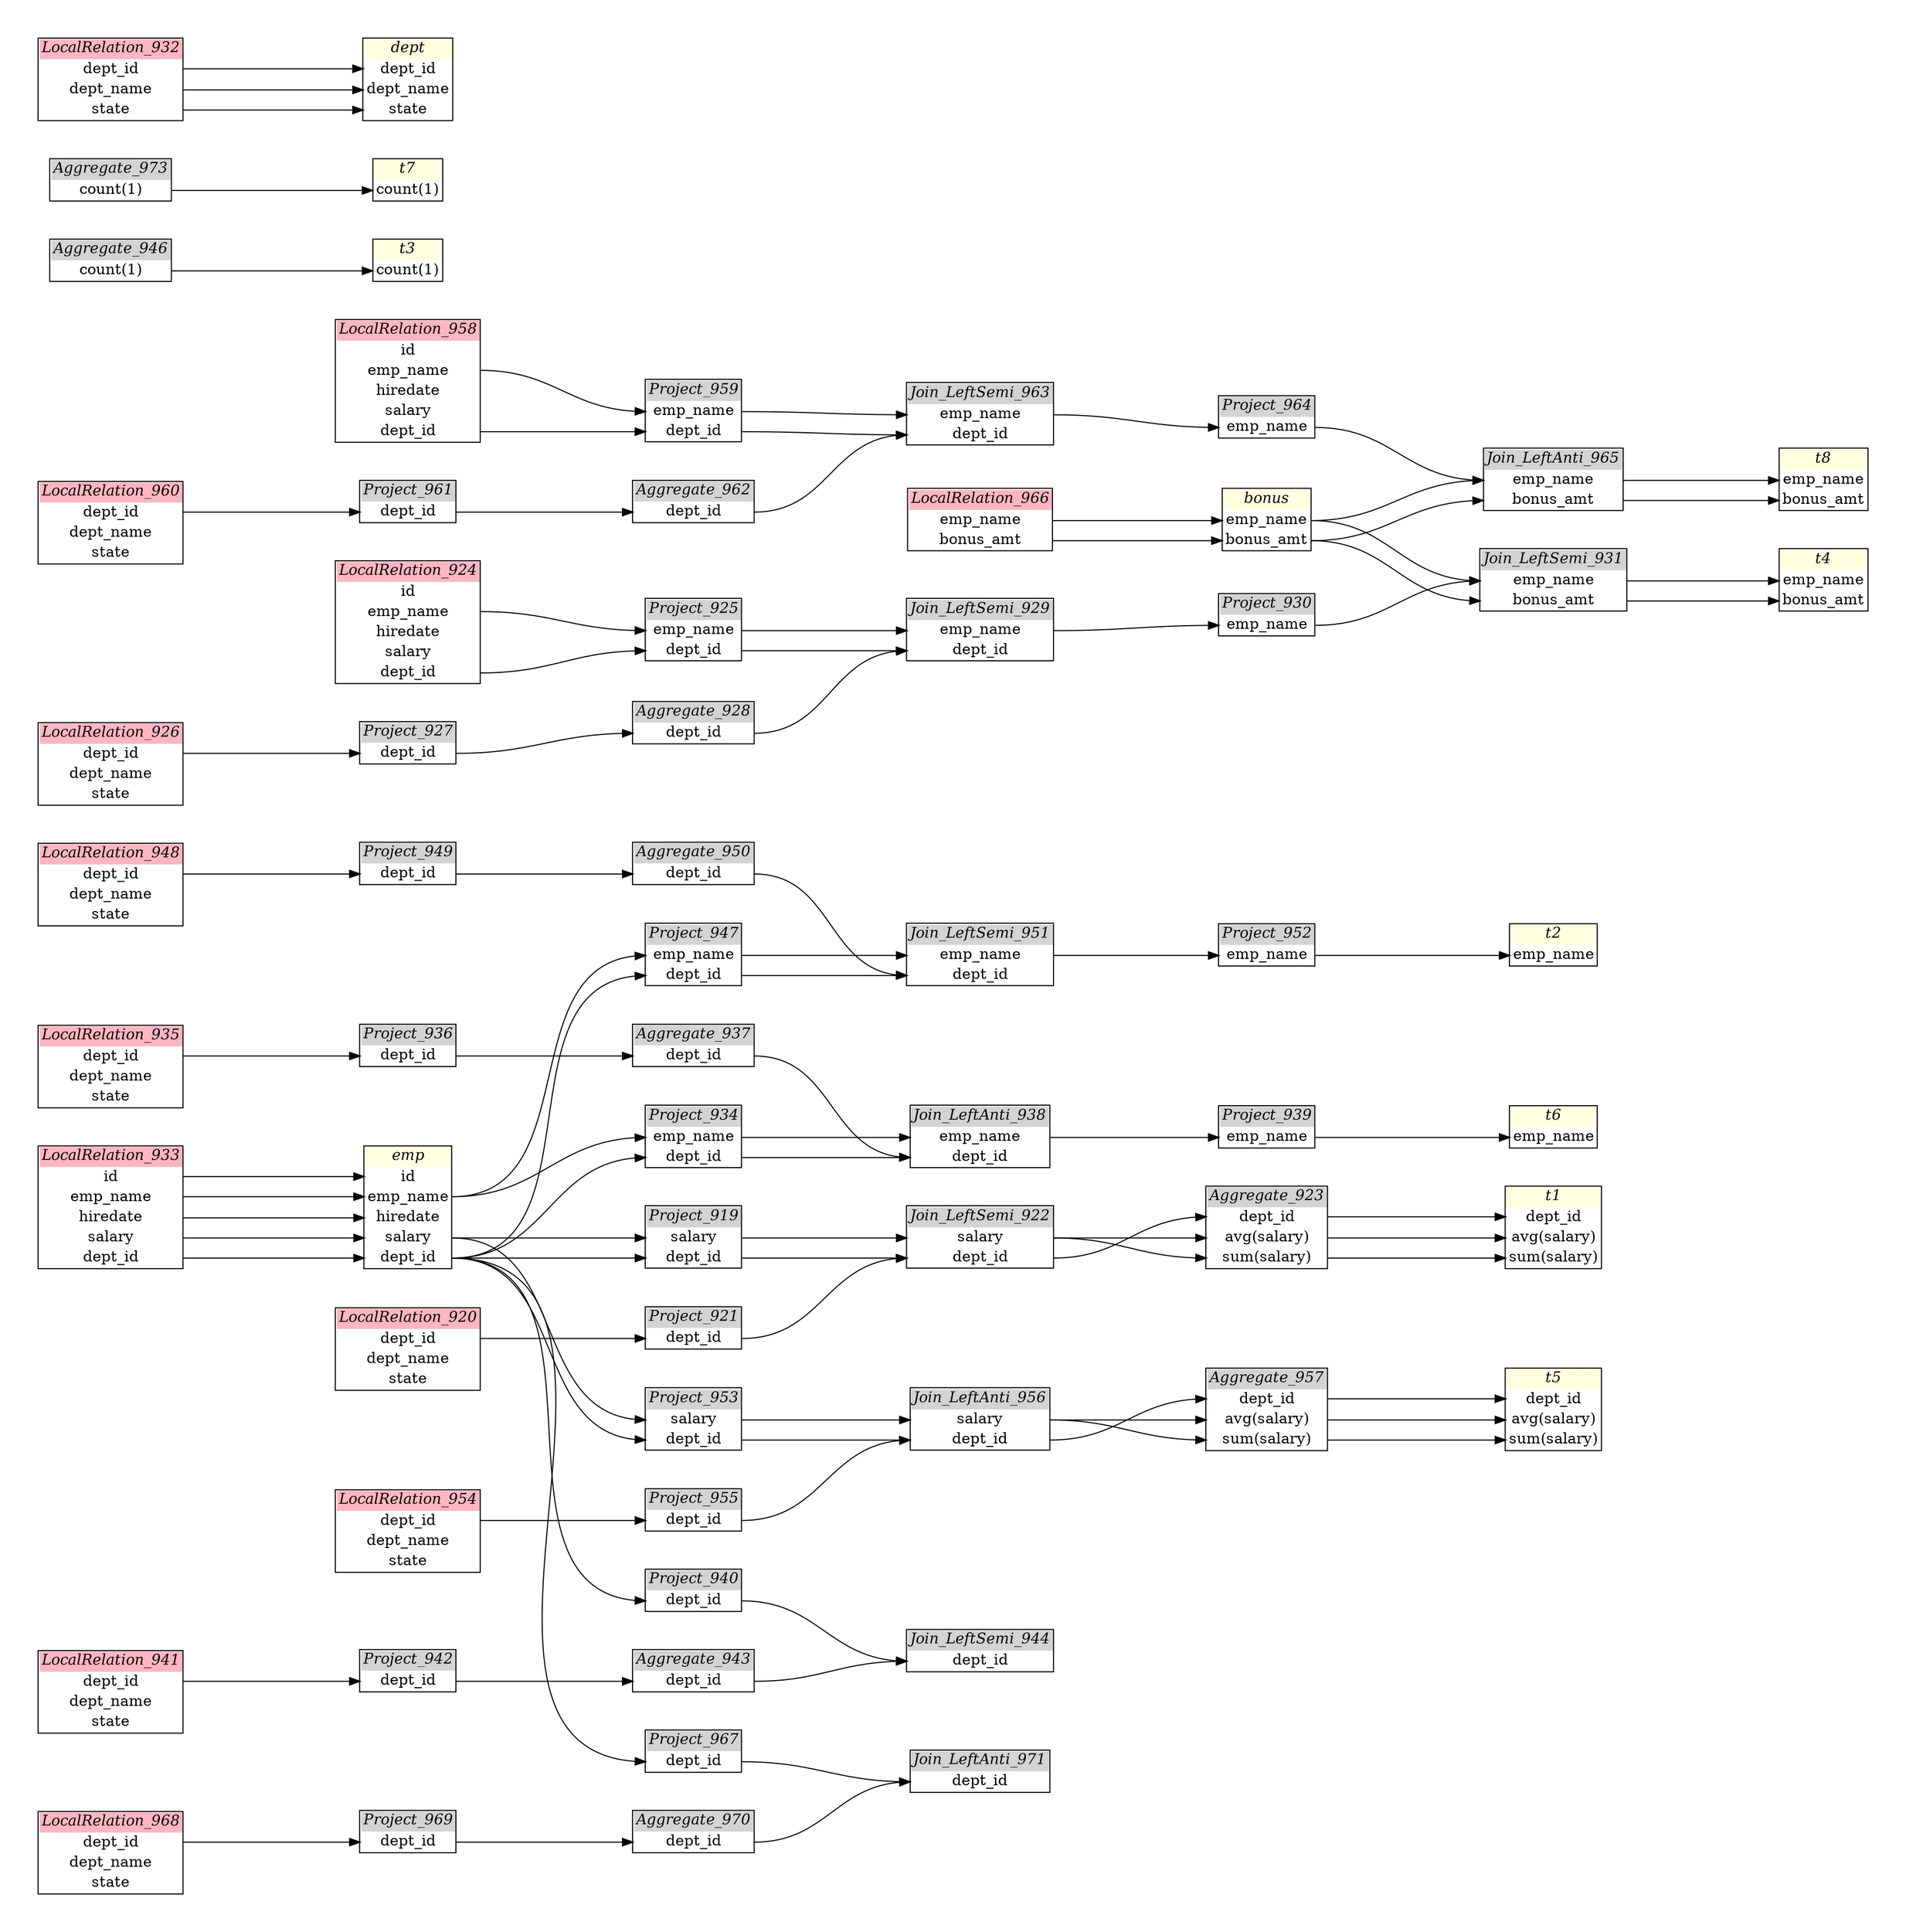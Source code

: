 // Automatically generated by SQLFlowTestSuite


digraph {
  graph [pad="0.5", nodesep="0.5", ranksep="2", fontname="Helvetica"];
  node [shape=plain]
  rankdir=LR;

  
"Aggregate_923" [label=<
<table border="1" cellborder="0" cellspacing="0">
  <tr><td bgcolor="lightgray" port="nodeName"><i>Aggregate_923</i></td></tr>
  <tr><td port="0">dept_id</td></tr>
<tr><td port="1">avg(salary)</td></tr>
<tr><td port="2">sum(salary)</td></tr>
</table>>];
         

"Aggregate_928" [label=<
<table border="1" cellborder="0" cellspacing="0">
  <tr><td bgcolor="lightgray" port="nodeName"><i>Aggregate_928</i></td></tr>
  <tr><td port="0">dept_id</td></tr>
</table>>];
         

"Aggregate_937" [label=<
<table border="1" cellborder="0" cellspacing="0">
  <tr><td bgcolor="lightgray" port="nodeName"><i>Aggregate_937</i></td></tr>
  <tr><td port="0">dept_id</td></tr>
</table>>];
         

"Aggregate_943" [label=<
<table border="1" cellborder="0" cellspacing="0">
  <tr><td bgcolor="lightgray" port="nodeName"><i>Aggregate_943</i></td></tr>
  <tr><td port="0">dept_id</td></tr>
</table>>];
         

"Aggregate_946" [label=<
<table border="1" cellborder="0" cellspacing="0">
  <tr><td bgcolor="lightgray" port="nodeName"><i>Aggregate_946</i></td></tr>
  <tr><td port="0">count(1)</td></tr>
</table>>];
         

"Aggregate_950" [label=<
<table border="1" cellborder="0" cellspacing="0">
  <tr><td bgcolor="lightgray" port="nodeName"><i>Aggregate_950</i></td></tr>
  <tr><td port="0">dept_id</td></tr>
</table>>];
         

"Aggregate_957" [label=<
<table border="1" cellborder="0" cellspacing="0">
  <tr><td bgcolor="lightgray" port="nodeName"><i>Aggregate_957</i></td></tr>
  <tr><td port="0">dept_id</td></tr>
<tr><td port="1">avg(salary)</td></tr>
<tr><td port="2">sum(salary)</td></tr>
</table>>];
         

"Aggregate_962" [label=<
<table border="1" cellborder="0" cellspacing="0">
  <tr><td bgcolor="lightgray" port="nodeName"><i>Aggregate_962</i></td></tr>
  <tr><td port="0">dept_id</td></tr>
</table>>];
         

"Aggregate_970" [label=<
<table border="1" cellborder="0" cellspacing="0">
  <tr><td bgcolor="lightgray" port="nodeName"><i>Aggregate_970</i></td></tr>
  <tr><td port="0">dept_id</td></tr>
</table>>];
         

"Aggregate_973" [label=<
<table border="1" cellborder="0" cellspacing="0">
  <tr><td bgcolor="lightgray" port="nodeName"><i>Aggregate_973</i></td></tr>
  <tr><td port="0">count(1)</td></tr>
</table>>];
         

"Join_LeftAnti_938" [label=<
<table border="1" cellborder="0" cellspacing="0">
  <tr><td bgcolor="lightgray" port="nodeName"><i>Join_LeftAnti_938</i></td></tr>
  <tr><td port="0">emp_name</td></tr>
<tr><td port="1">dept_id</td></tr>
</table>>];
         

"Join_LeftAnti_956" [label=<
<table border="1" cellborder="0" cellspacing="0">
  <tr><td bgcolor="lightgray" port="nodeName"><i>Join_LeftAnti_956</i></td></tr>
  <tr><td port="0">salary</td></tr>
<tr><td port="1">dept_id</td></tr>
</table>>];
         

"Join_LeftAnti_965" [label=<
<table border="1" cellborder="0" cellspacing="0">
  <tr><td bgcolor="lightgray" port="nodeName"><i>Join_LeftAnti_965</i></td></tr>
  <tr><td port="0">emp_name</td></tr>
<tr><td port="1">bonus_amt</td></tr>
</table>>];
         

"Join_LeftAnti_971" [label=<
<table border="1" cellborder="0" cellspacing="0">
  <tr><td bgcolor="lightgray" port="nodeName"><i>Join_LeftAnti_971</i></td></tr>
  <tr><td port="0">dept_id</td></tr>
</table>>];
         

"Join_LeftSemi_922" [label=<
<table border="1" cellborder="0" cellspacing="0">
  <tr><td bgcolor="lightgray" port="nodeName"><i>Join_LeftSemi_922</i></td></tr>
  <tr><td port="0">salary</td></tr>
<tr><td port="1">dept_id</td></tr>
</table>>];
         

"Join_LeftSemi_929" [label=<
<table border="1" cellborder="0" cellspacing="0">
  <tr><td bgcolor="lightgray" port="nodeName"><i>Join_LeftSemi_929</i></td></tr>
  <tr><td port="0">emp_name</td></tr>
<tr><td port="1">dept_id</td></tr>
</table>>];
         

"Join_LeftSemi_931" [label=<
<table border="1" cellborder="0" cellspacing="0">
  <tr><td bgcolor="lightgray" port="nodeName"><i>Join_LeftSemi_931</i></td></tr>
  <tr><td port="0">emp_name</td></tr>
<tr><td port="1">bonus_amt</td></tr>
</table>>];
         

"Join_LeftSemi_944" [label=<
<table border="1" cellborder="0" cellspacing="0">
  <tr><td bgcolor="lightgray" port="nodeName"><i>Join_LeftSemi_944</i></td></tr>
  <tr><td port="0">dept_id</td></tr>
</table>>];
         

"Join_LeftSemi_951" [label=<
<table border="1" cellborder="0" cellspacing="0">
  <tr><td bgcolor="lightgray" port="nodeName"><i>Join_LeftSemi_951</i></td></tr>
  <tr><td port="0">emp_name</td></tr>
<tr><td port="1">dept_id</td></tr>
</table>>];
         

"Join_LeftSemi_963" [label=<
<table border="1" cellborder="0" cellspacing="0">
  <tr><td bgcolor="lightgray" port="nodeName"><i>Join_LeftSemi_963</i></td></tr>
  <tr><td port="0">emp_name</td></tr>
<tr><td port="1">dept_id</td></tr>
</table>>];
         

"LocalRelation_920" [label=<
<table border="1" cellborder="0" cellspacing="0">
  <tr><td bgcolor="lightpink" port="nodeName"><i>LocalRelation_920</i></td></tr>
  <tr><td port="0">dept_id</td></tr>
<tr><td port="1">dept_name</td></tr>
<tr><td port="2">state</td></tr>
</table>>];
       

"LocalRelation_924" [label=<
<table border="1" cellborder="0" cellspacing="0">
  <tr><td bgcolor="lightpink" port="nodeName"><i>LocalRelation_924</i></td></tr>
  <tr><td port="0">id</td></tr>
<tr><td port="1">emp_name</td></tr>
<tr><td port="2">hiredate</td></tr>
<tr><td port="3">salary</td></tr>
<tr><td port="4">dept_id</td></tr>
</table>>];
       

"LocalRelation_926" [label=<
<table border="1" cellborder="0" cellspacing="0">
  <tr><td bgcolor="lightpink" port="nodeName"><i>LocalRelation_926</i></td></tr>
  <tr><td port="0">dept_id</td></tr>
<tr><td port="1">dept_name</td></tr>
<tr><td port="2">state</td></tr>
</table>>];
       

"LocalRelation_932" [label=<
<table border="1" cellborder="0" cellspacing="0">
  <tr><td bgcolor="lightpink" port="nodeName"><i>LocalRelation_932</i></td></tr>
  <tr><td port="0">dept_id</td></tr>
<tr><td port="1">dept_name</td></tr>
<tr><td port="2">state</td></tr>
</table>>];
       

"LocalRelation_933" [label=<
<table border="1" cellborder="0" cellspacing="0">
  <tr><td bgcolor="lightpink" port="nodeName"><i>LocalRelation_933</i></td></tr>
  <tr><td port="0">id</td></tr>
<tr><td port="1">emp_name</td></tr>
<tr><td port="2">hiredate</td></tr>
<tr><td port="3">salary</td></tr>
<tr><td port="4">dept_id</td></tr>
</table>>];
       

"LocalRelation_935" [label=<
<table border="1" cellborder="0" cellspacing="0">
  <tr><td bgcolor="lightpink" port="nodeName"><i>LocalRelation_935</i></td></tr>
  <tr><td port="0">dept_id</td></tr>
<tr><td port="1">dept_name</td></tr>
<tr><td port="2">state</td></tr>
</table>>];
       

"LocalRelation_941" [label=<
<table border="1" cellborder="0" cellspacing="0">
  <tr><td bgcolor="lightpink" port="nodeName"><i>LocalRelation_941</i></td></tr>
  <tr><td port="0">dept_id</td></tr>
<tr><td port="1">dept_name</td></tr>
<tr><td port="2">state</td></tr>
</table>>];
       

"LocalRelation_948" [label=<
<table border="1" cellborder="0" cellspacing="0">
  <tr><td bgcolor="lightpink" port="nodeName"><i>LocalRelation_948</i></td></tr>
  <tr><td port="0">dept_id</td></tr>
<tr><td port="1">dept_name</td></tr>
<tr><td port="2">state</td></tr>
</table>>];
       

"LocalRelation_954" [label=<
<table border="1" cellborder="0" cellspacing="0">
  <tr><td bgcolor="lightpink" port="nodeName"><i>LocalRelation_954</i></td></tr>
  <tr><td port="0">dept_id</td></tr>
<tr><td port="1">dept_name</td></tr>
<tr><td port="2">state</td></tr>
</table>>];
       

"LocalRelation_958" [label=<
<table border="1" cellborder="0" cellspacing="0">
  <tr><td bgcolor="lightpink" port="nodeName"><i>LocalRelation_958</i></td></tr>
  <tr><td port="0">id</td></tr>
<tr><td port="1">emp_name</td></tr>
<tr><td port="2">hiredate</td></tr>
<tr><td port="3">salary</td></tr>
<tr><td port="4">dept_id</td></tr>
</table>>];
       

"LocalRelation_960" [label=<
<table border="1" cellborder="0" cellspacing="0">
  <tr><td bgcolor="lightpink" port="nodeName"><i>LocalRelation_960</i></td></tr>
  <tr><td port="0">dept_id</td></tr>
<tr><td port="1">dept_name</td></tr>
<tr><td port="2">state</td></tr>
</table>>];
       

"LocalRelation_966" [label=<
<table border="1" cellborder="0" cellspacing="0">
  <tr><td bgcolor="lightpink" port="nodeName"><i>LocalRelation_966</i></td></tr>
  <tr><td port="0">emp_name</td></tr>
<tr><td port="1">bonus_amt</td></tr>
</table>>];
       

"LocalRelation_968" [label=<
<table border="1" cellborder="0" cellspacing="0">
  <tr><td bgcolor="lightpink" port="nodeName"><i>LocalRelation_968</i></td></tr>
  <tr><td port="0">dept_id</td></tr>
<tr><td port="1">dept_name</td></tr>
<tr><td port="2">state</td></tr>
</table>>];
       

"Project_919" [label=<
<table border="1" cellborder="0" cellspacing="0">
  <tr><td bgcolor="lightgray" port="nodeName"><i>Project_919</i></td></tr>
  <tr><td port="0">salary</td></tr>
<tr><td port="1">dept_id</td></tr>
</table>>];
         

"Project_921" [label=<
<table border="1" cellborder="0" cellspacing="0">
  <tr><td bgcolor="lightgray" port="nodeName"><i>Project_921</i></td></tr>
  <tr><td port="0">dept_id</td></tr>
</table>>];
         

"Project_925" [label=<
<table border="1" cellborder="0" cellspacing="0">
  <tr><td bgcolor="lightgray" port="nodeName"><i>Project_925</i></td></tr>
  <tr><td port="0">emp_name</td></tr>
<tr><td port="1">dept_id</td></tr>
</table>>];
         

"Project_927" [label=<
<table border="1" cellborder="0" cellspacing="0">
  <tr><td bgcolor="lightgray" port="nodeName"><i>Project_927</i></td></tr>
  <tr><td port="0">dept_id</td></tr>
</table>>];
         

"Project_930" [label=<
<table border="1" cellborder="0" cellspacing="0">
  <tr><td bgcolor="lightgray" port="nodeName"><i>Project_930</i></td></tr>
  <tr><td port="0">emp_name</td></tr>
</table>>];
         

"Project_934" [label=<
<table border="1" cellborder="0" cellspacing="0">
  <tr><td bgcolor="lightgray" port="nodeName"><i>Project_934</i></td></tr>
  <tr><td port="0">emp_name</td></tr>
<tr><td port="1">dept_id</td></tr>
</table>>];
         

"Project_936" [label=<
<table border="1" cellborder="0" cellspacing="0">
  <tr><td bgcolor="lightgray" port="nodeName"><i>Project_936</i></td></tr>
  <tr><td port="0">dept_id</td></tr>
</table>>];
         

"Project_939" [label=<
<table border="1" cellborder="0" cellspacing="0">
  <tr><td bgcolor="lightgray" port="nodeName"><i>Project_939</i></td></tr>
  <tr><td port="0">emp_name</td></tr>
</table>>];
         

"Project_940" [label=<
<table border="1" cellborder="0" cellspacing="0">
  <tr><td bgcolor="lightgray" port="nodeName"><i>Project_940</i></td></tr>
  <tr><td port="0">dept_id</td></tr>
</table>>];
         

"Project_942" [label=<
<table border="1" cellborder="0" cellspacing="0">
  <tr><td bgcolor="lightgray" port="nodeName"><i>Project_942</i></td></tr>
  <tr><td port="0">dept_id</td></tr>
</table>>];
         

"Project_947" [label=<
<table border="1" cellborder="0" cellspacing="0">
  <tr><td bgcolor="lightgray" port="nodeName"><i>Project_947</i></td></tr>
  <tr><td port="0">emp_name</td></tr>
<tr><td port="1">dept_id</td></tr>
</table>>];
         

"Project_949" [label=<
<table border="1" cellborder="0" cellspacing="0">
  <tr><td bgcolor="lightgray" port="nodeName"><i>Project_949</i></td></tr>
  <tr><td port="0">dept_id</td></tr>
</table>>];
         

"Project_952" [label=<
<table border="1" cellborder="0" cellspacing="0">
  <tr><td bgcolor="lightgray" port="nodeName"><i>Project_952</i></td></tr>
  <tr><td port="0">emp_name</td></tr>
</table>>];
         

"Project_953" [label=<
<table border="1" cellborder="0" cellspacing="0">
  <tr><td bgcolor="lightgray" port="nodeName"><i>Project_953</i></td></tr>
  <tr><td port="0">salary</td></tr>
<tr><td port="1">dept_id</td></tr>
</table>>];
         

"Project_955" [label=<
<table border="1" cellborder="0" cellspacing="0">
  <tr><td bgcolor="lightgray" port="nodeName"><i>Project_955</i></td></tr>
  <tr><td port="0">dept_id</td></tr>
</table>>];
         

"Project_959" [label=<
<table border="1" cellborder="0" cellspacing="0">
  <tr><td bgcolor="lightgray" port="nodeName"><i>Project_959</i></td></tr>
  <tr><td port="0">emp_name</td></tr>
<tr><td port="1">dept_id</td></tr>
</table>>];
         

"Project_961" [label=<
<table border="1" cellborder="0" cellspacing="0">
  <tr><td bgcolor="lightgray" port="nodeName"><i>Project_961</i></td></tr>
  <tr><td port="0">dept_id</td></tr>
</table>>];
         

"Project_964" [label=<
<table border="1" cellborder="0" cellspacing="0">
  <tr><td bgcolor="lightgray" port="nodeName"><i>Project_964</i></td></tr>
  <tr><td port="0">emp_name</td></tr>
</table>>];
         

"Project_967" [label=<
<table border="1" cellborder="0" cellspacing="0">
  <tr><td bgcolor="lightgray" port="nodeName"><i>Project_967</i></td></tr>
  <tr><td port="0">dept_id</td></tr>
</table>>];
         

"Project_969" [label=<
<table border="1" cellborder="0" cellspacing="0">
  <tr><td bgcolor="lightgray" port="nodeName"><i>Project_969</i></td></tr>
  <tr><td port="0">dept_id</td></tr>
</table>>];
         

"bonus" [label=<
<table border="1" cellborder="0" cellspacing="0">
  <tr><td bgcolor="lightyellow" port="nodeName"><i>bonus</i></td></tr>
  <tr><td port="0">emp_name</td></tr>
<tr><td port="1">bonus_amt</td></tr>
</table>>];
       

"bonus" [label=<
<table border="1" cellborder="0" cellspacing="0">
  <tr><td bgcolor="lightyellow" port="nodeName"><i>bonus</i></td></tr>
  <tr><td port="0">emp_name</td></tr>
<tr><td port="1">bonus_amt</td></tr>
</table>>];
           

"dept" [label=<
<table border="1" cellborder="0" cellspacing="0">
  <tr><td bgcolor="lightyellow" port="nodeName"><i>dept</i></td></tr>
  <tr><td port="0">dept_id</td></tr>
<tr><td port="1">dept_name</td></tr>
<tr><td port="2">state</td></tr>
</table>>];
           

"emp" [label=<
<table border="1" cellborder="0" cellspacing="0">
  <tr><td bgcolor="lightyellow" port="nodeName"><i>emp</i></td></tr>
  <tr><td port="0">id</td></tr>
<tr><td port="1">emp_name</td></tr>
<tr><td port="2">hiredate</td></tr>
<tr><td port="3">salary</td></tr>
<tr><td port="4">dept_id</td></tr>
</table>>];
       

"emp" [label=<
<table border="1" cellborder="0" cellspacing="0">
  <tr><td bgcolor="lightyellow" port="nodeName"><i>emp</i></td></tr>
  <tr><td port="0">id</td></tr>
<tr><td port="1">emp_name</td></tr>
<tr><td port="2">hiredate</td></tr>
<tr><td port="3">salary</td></tr>
<tr><td port="4">dept_id</td></tr>
</table>>];
           

"t1" [label=<
<table border="1" cellborder="0" cellspacing="0">
  <tr><td bgcolor="lightyellow" port="nodeName"><i>t1</i></td></tr>
  <tr><td port="0">dept_id</td></tr>
<tr><td port="1">avg(salary)</td></tr>
<tr><td port="2">sum(salary)</td></tr>
</table>>];
           

"t2" [label=<
<table border="1" cellborder="0" cellspacing="0">
  <tr><td bgcolor="lightyellow" port="nodeName"><i>t2</i></td></tr>
  <tr><td port="0">emp_name</td></tr>
</table>>];
           

"t3" [label=<
<table border="1" cellborder="0" cellspacing="0">
  <tr><td bgcolor="lightyellow" port="nodeName"><i>t3</i></td></tr>
  <tr><td port="0">count(1)</td></tr>
</table>>];
           

"t4" [label=<
<table border="1" cellborder="0" cellspacing="0">
  <tr><td bgcolor="lightyellow" port="nodeName"><i>t4</i></td></tr>
  <tr><td port="0">emp_name</td></tr>
<tr><td port="1">bonus_amt</td></tr>
</table>>];
           

"t5" [label=<
<table border="1" cellborder="0" cellspacing="0">
  <tr><td bgcolor="lightyellow" port="nodeName"><i>t5</i></td></tr>
  <tr><td port="0">dept_id</td></tr>
<tr><td port="1">avg(salary)</td></tr>
<tr><td port="2">sum(salary)</td></tr>
</table>>];
           

"t6" [label=<
<table border="1" cellborder="0" cellspacing="0">
  <tr><td bgcolor="lightyellow" port="nodeName"><i>t6</i></td></tr>
  <tr><td port="0">emp_name</td></tr>
</table>>];
           

"t7" [label=<
<table border="1" cellborder="0" cellspacing="0">
  <tr><td bgcolor="lightyellow" port="nodeName"><i>t7</i></td></tr>
  <tr><td port="0">count(1)</td></tr>
</table>>];
           

"t8" [label=<
<table border="1" cellborder="0" cellspacing="0">
  <tr><td bgcolor="lightyellow" port="nodeName"><i>t8</i></td></tr>
  <tr><td port="0">emp_name</td></tr>
<tr><td port="1">bonus_amt</td></tr>
</table>>];
           
  "Aggregate_923":0 -> "t1":0;
"Aggregate_923":1 -> "t1":1;
"Aggregate_923":2 -> "t1":2;
"Aggregate_928":0 -> "Join_LeftSemi_929":1;
"Aggregate_937":0 -> "Join_LeftAnti_938":1;
"Aggregate_943":0 -> "Join_LeftSemi_944":0;
"Aggregate_946":0 -> "t3":0;
"Aggregate_950":0 -> "Join_LeftSemi_951":1;
"Aggregate_957":0 -> "t5":0;
"Aggregate_957":1 -> "t5":1;
"Aggregate_957":2 -> "t5":2;
"Aggregate_962":0 -> "Join_LeftSemi_963":1;
"Aggregate_970":0 -> "Join_LeftAnti_971":0;
"Aggregate_973":0 -> "t7":0;
"Join_LeftAnti_938":0 -> "Project_939":0;
"Join_LeftAnti_956":0 -> "Aggregate_957":1;
"Join_LeftAnti_956":0 -> "Aggregate_957":2;
"Join_LeftAnti_956":1 -> "Aggregate_957":0;
"Join_LeftAnti_965":0 -> "t8":0;
"Join_LeftAnti_965":1 -> "t8":1;
"Join_LeftSemi_922":0 -> "Aggregate_923":1;
"Join_LeftSemi_922":0 -> "Aggregate_923":2;
"Join_LeftSemi_922":1 -> "Aggregate_923":0;
"Join_LeftSemi_929":0 -> "Project_930":0;
"Join_LeftSemi_931":0 -> "t4":0;
"Join_LeftSemi_931":1 -> "t4":1;
"Join_LeftSemi_951":0 -> "Project_952":0;
"Join_LeftSemi_963":0 -> "Project_964":0;
"LocalRelation_920":0 -> "Project_921":0;
"LocalRelation_924":1 -> "Project_925":0;
"LocalRelation_924":4 -> "Project_925":1;
"LocalRelation_926":0 -> "Project_927":0;
"LocalRelation_932":0 -> "dept":0;
"LocalRelation_932":1 -> "dept":1;
"LocalRelation_932":2 -> "dept":2;
"LocalRelation_933":0 -> "emp":0;
"LocalRelation_933":1 -> "emp":1;
"LocalRelation_933":2 -> "emp":2;
"LocalRelation_933":3 -> "emp":3;
"LocalRelation_933":4 -> "emp":4;
"LocalRelation_935":0 -> "Project_936":0;
"LocalRelation_941":0 -> "Project_942":0;
"LocalRelation_948":0 -> "Project_949":0;
"LocalRelation_954":0 -> "Project_955":0;
"LocalRelation_958":1 -> "Project_959":0;
"LocalRelation_958":4 -> "Project_959":1;
"LocalRelation_960":0 -> "Project_961":0;
"LocalRelation_966":0 -> "bonus":0;
"LocalRelation_966":1 -> "bonus":1;
"LocalRelation_968":0 -> "Project_969":0;
"Project_919":0 -> "Join_LeftSemi_922":0;
"Project_919":1 -> "Join_LeftSemi_922":1;
"Project_921":0 -> "Join_LeftSemi_922":1;
"Project_925":0 -> "Join_LeftSemi_929":0;
"Project_925":1 -> "Join_LeftSemi_929":1;
"Project_927":0 -> "Aggregate_928":0;
"Project_930":0 -> "Join_LeftSemi_931":0;
"Project_934":0 -> "Join_LeftAnti_938":0;
"Project_934":1 -> "Join_LeftAnti_938":1;
"Project_936":0 -> "Aggregate_937":0;
"Project_939":0 -> "t6":0;
"Project_940":0 -> "Join_LeftSemi_944":0;
"Project_942":0 -> "Aggregate_943":0;
"Project_947":0 -> "Join_LeftSemi_951":0;
"Project_947":1 -> "Join_LeftSemi_951":1;
"Project_949":0 -> "Aggregate_950":0;
"Project_952":0 -> "t2":0;
"Project_953":0 -> "Join_LeftAnti_956":0;
"Project_953":1 -> "Join_LeftAnti_956":1;
"Project_955":0 -> "Join_LeftAnti_956":1;
"Project_959":0 -> "Join_LeftSemi_963":0;
"Project_959":1 -> "Join_LeftSemi_963":1;
"Project_961":0 -> "Aggregate_962":0;
"Project_964":0 -> "Join_LeftAnti_965":0;
"Project_967":0 -> "Join_LeftAnti_971":0;
"Project_969":0 -> "Aggregate_970":0;
"bonus":0 -> "Join_LeftAnti_965":0;
"bonus":0 -> "Join_LeftSemi_931":0;
"bonus":1 -> "Join_LeftAnti_965":1;
"bonus":1 -> "Join_LeftSemi_931":1;
"emp":1 -> "Project_934":0;
"emp":1 -> "Project_947":0;
"emp":3 -> "Project_919":0;
"emp":3 -> "Project_953":0;
"emp":4 -> "Project_919":1;
"emp":4 -> "Project_934":1;
"emp":4 -> "Project_940":0;
"emp":4 -> "Project_947":1;
"emp":4 -> "Project_953":1;
"emp":4 -> "Project_967":0;
}
       